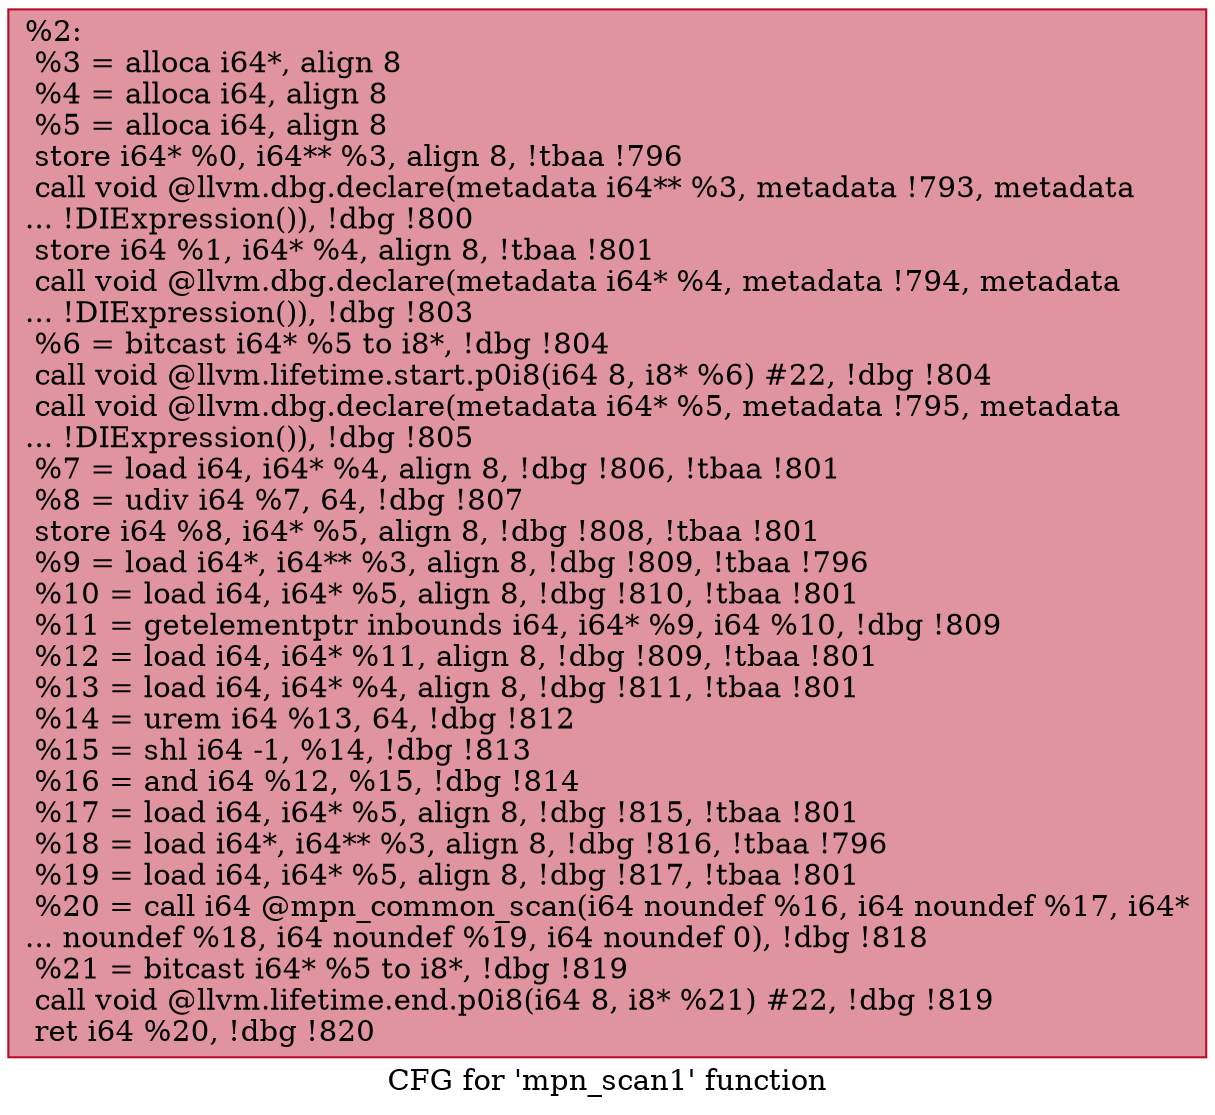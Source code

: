 digraph "CFG for 'mpn_scan1' function" {
	label="CFG for 'mpn_scan1' function";

	Node0x2550c50 [shape=record,color="#b70d28ff", style=filled, fillcolor="#b70d2870",label="{%2:\l  %3 = alloca i64*, align 8\l  %4 = alloca i64, align 8\l  %5 = alloca i64, align 8\l  store i64* %0, i64** %3, align 8, !tbaa !796\l  call void @llvm.dbg.declare(metadata i64** %3, metadata !793, metadata\l... !DIExpression()), !dbg !800\l  store i64 %1, i64* %4, align 8, !tbaa !801\l  call void @llvm.dbg.declare(metadata i64* %4, metadata !794, metadata\l... !DIExpression()), !dbg !803\l  %6 = bitcast i64* %5 to i8*, !dbg !804\l  call void @llvm.lifetime.start.p0i8(i64 8, i8* %6) #22, !dbg !804\l  call void @llvm.dbg.declare(metadata i64* %5, metadata !795, metadata\l... !DIExpression()), !dbg !805\l  %7 = load i64, i64* %4, align 8, !dbg !806, !tbaa !801\l  %8 = udiv i64 %7, 64, !dbg !807\l  store i64 %8, i64* %5, align 8, !dbg !808, !tbaa !801\l  %9 = load i64*, i64** %3, align 8, !dbg !809, !tbaa !796\l  %10 = load i64, i64* %5, align 8, !dbg !810, !tbaa !801\l  %11 = getelementptr inbounds i64, i64* %9, i64 %10, !dbg !809\l  %12 = load i64, i64* %11, align 8, !dbg !809, !tbaa !801\l  %13 = load i64, i64* %4, align 8, !dbg !811, !tbaa !801\l  %14 = urem i64 %13, 64, !dbg !812\l  %15 = shl i64 -1, %14, !dbg !813\l  %16 = and i64 %12, %15, !dbg !814\l  %17 = load i64, i64* %5, align 8, !dbg !815, !tbaa !801\l  %18 = load i64*, i64** %3, align 8, !dbg !816, !tbaa !796\l  %19 = load i64, i64* %5, align 8, !dbg !817, !tbaa !801\l  %20 = call i64 @mpn_common_scan(i64 noundef %16, i64 noundef %17, i64*\l... noundef %18, i64 noundef %19, i64 noundef 0), !dbg !818\l  %21 = bitcast i64* %5 to i8*, !dbg !819\l  call void @llvm.lifetime.end.p0i8(i64 8, i8* %21) #22, !dbg !819\l  ret i64 %20, !dbg !820\l}"];
}
